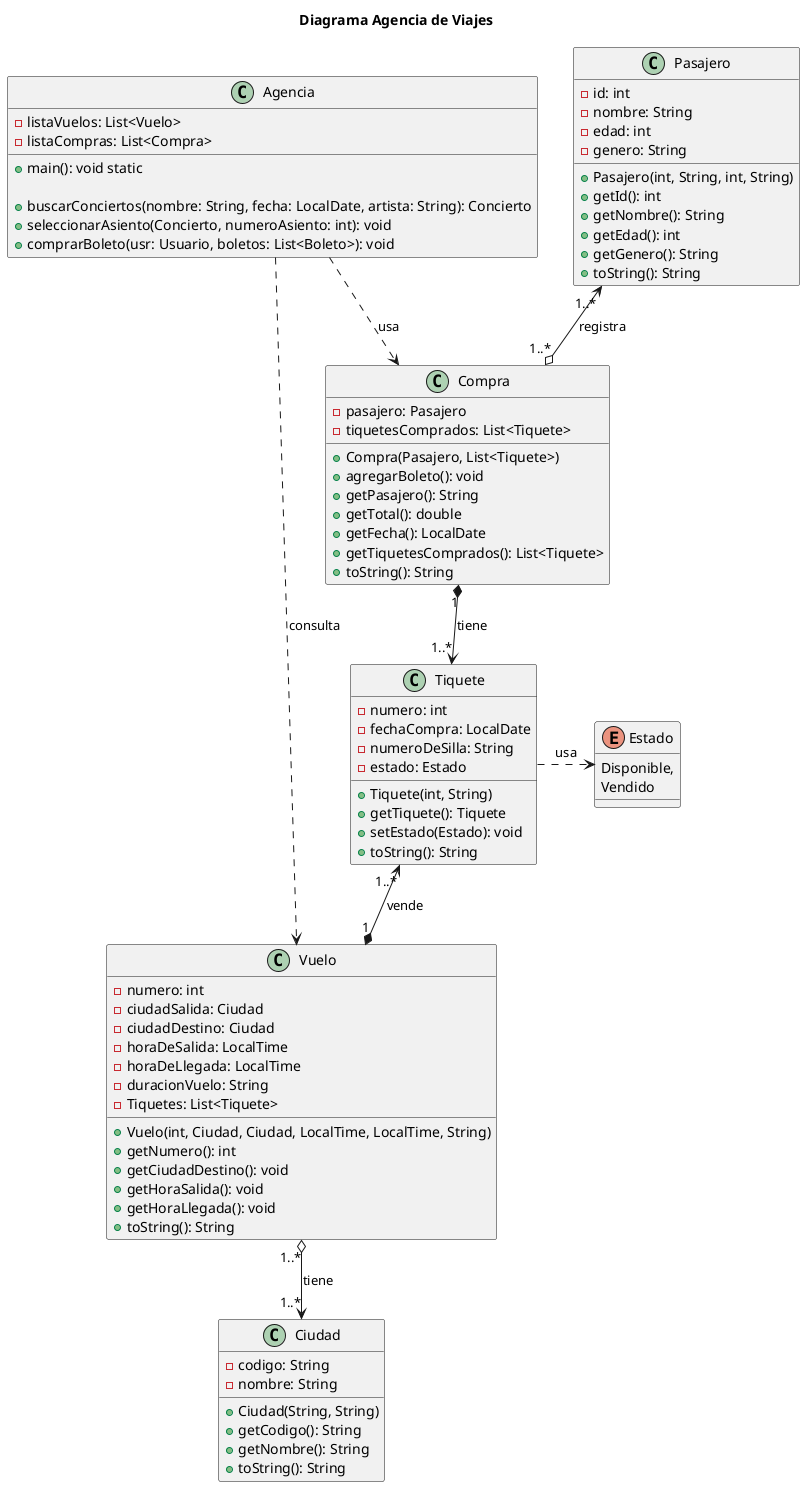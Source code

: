 @startuml Diagrama 1
title Diagrama Agencia de Viajes

class Pasajero{
    -id: int
    -nombre: String
    -edad: int
    -genero: String
    +Pasajero(int, String, int, String)
    +getId(): int
    +getNombre(): String
    +getEdad(): int
    +getGenero(): String
    +toString(): String
}

class Vuelo{
    -numero: int
    -ciudadSalida: Ciudad
    -ciudadDestino: Ciudad
    -horaDeSalida: LocalTime
    -horaDeLlegada: LocalTime
    -duracionVuelo: String
    -Tiquetes: List<Tiquete>
    +Vuelo(int, Ciudad, Ciudad, LocalTime, LocalTime, String)
    +getNumero(): int
    +getCiudadDestino(): void
    +getHoraSalida(): void
    +getHoraLlegada(): void
    +toString(): String
}

enum Estado{
    Disponible,
    Vendido
}

class Tiquete{
    -numero: int
    -fechaCompra: LocalDate
    -numeroDeSilla: String
    -estado: Estado
    +Tiquete(int, String)
    +getTiquete(): Tiquete
    +setEstado(Estado): void
    +toString(): String
}

class Ciudad{
    -codigo: String
    -nombre: String
    +Ciudad(String, String)
    +getCodigo(): String
    +getNombre(): String
    +toString(): String
}


class Compra{
    -pasajero: Pasajero
    -tiquetesComprados: List<Tiquete>
    +Compra(Pasajero, List<Tiquete>)
    +agregarBoleto(): void
    +getPasajero(): String
    +getTotal(): double
    +getFecha(): LocalDate
    +getTiquetesComprados(): List<Tiquete>
    +toString(): String
}


class Agencia{
    -listaVuelos: List<Vuelo>
    -listaCompras: List<Compra>
    +main(): void static

    +buscarConciertos(nombre: String, fecha: LocalDate, artista: String): Concierto
    +seleccionarAsiento(Concierto, numeroAsiento: int): void
    +comprarBoleto(usr: Usuario, boletos: List<Boleto>): void
} 


Tiquete .> Estado: usa

Agencia ..> Compra: usa
Agencia ..> Vuelo: consulta

Pasajero "1..*" <--o "1..*" Compra: registra
Compra "1" *--> "1..*" Tiquete: tiene
Tiquete "1..*" <--* "1" Vuelo: vende
Vuelo "1..*" o--> "1..*" Ciudad: tiene

@enduml